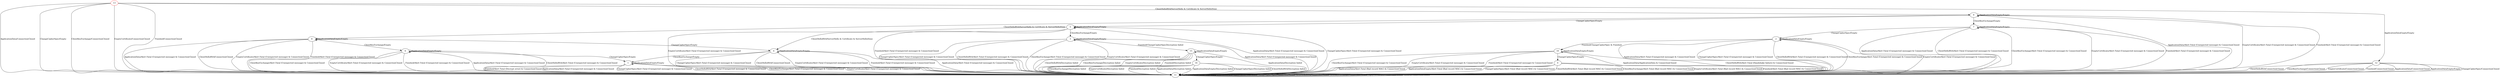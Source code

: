 digraph {
13 [color="red"]
0
1
2
3
4
5
6
7
8
9
10
11
12
14
15
13 -> 11 [label="ApplicationData/ConnectionClosed"]
13 -> 12 [label="ApplicationDataEmpty/Empty"]
13 -> 11 [label="ChangeCipherSpec/Empty"]
13 -> 9 [label="ClientHelloRSA/ServerHello & Certificate & ServerHelloDone"]
13 -> 11 [label="ClientKeyExchange/ConnectionClosed"]
13 -> 11 [label="EmptyCertificate/ConnectionClosed"]
13 -> 11 [label="Finished/ConnectionClosed"]
0 -> 11 [label="ApplicationData/Alert Fatal (Bad record MAC) & ConnectionClosed"]
0 -> 11 [label="ApplicationDataEmpty/Alert Fatal (Bad record MAC) & ConnectionClosed"]
0 -> 11 [label="ChangeCipherSpec/Alert Fatal (Bad record MAC) & ConnectionClosed"]
0 -> 11 [label="ClientHelloRSA/Alert Fatal (Bad record MAC) & ConnectionClosed"]
0 -> 11 [label="ClientKeyExchange/Alert Fatal (Bad record MAC) & ConnectionClosed"]
0 -> 11 [label="EmptyCertificate/Alert Fatal (Bad record MAC) & ConnectionClosed"]
0 -> 11 [label="Finished/Alert Fatal (Bad record MAC) & ConnectionClosed"]
1 -> 11 [label="ApplicationData/Alert Fatal (Unexpected message) & ConnectionClosed"]
1 -> 1 [label="ApplicationDataEmpty/Empty"]
1 -> 11 [label="ChangeCipherSpec/Alert Fatal (Unexpected message) & ConnectionClosed"]
1 -> 11 [label="ClientHelloRSA/Alert Fatal (Unexpected message) & ConnectionClosed"]
1 -> 11 [label="ClientKeyExchange/Alert Fatal (Unexpected message) & ConnectionClosed"]
1 -> 11 [label="EmptyCertificate/Alert Fatal (Unexpected message) & ConnectionClosed"]
1 -> 11 [label="Finished/Alert Fatal (Decrypt error) & ConnectionClosed"]
2 -> 11 [label="ApplicationData/Alert Fatal (Unexpected message) & ConnectionClosed"]
2 -> 2 [label="ApplicationDataEmpty/Empty"]
2 -> 11 [label="ChangeCipherSpec/Alert Fatal (Unexpected message) & ConnectionClosed"]
2 -> 11 [label="ClientHelloRSA/Alert Fatal (Unexpected message) & ConnectionClosed"]
2 -> 11 [label="ClientKeyExchange/Alert Fatal (Unexpected message) & ConnectionClosed"]
2 -> 11 [label="EmptyCertificate/Alert Fatal (Unexpected message) & ConnectionClosed"]
2 -> 10 [label="Finished/ChangeCipherSpec & Finished"]
3 -> 11 [label="ApplicationData/Alert Fatal (Unexpected message) & ConnectionClosed"]
3 -> 3 [label="ApplicationDataEmpty/Empty"]
3 -> 11 [label="ChangeCipherSpec/Alert Fatal (Unexpected message) & ConnectionClosed"]
3 -> 11 [label="ClientHelloRSA/Alert Fatal (Unexpected message) & ConnectionClosed"]
3 -> 11 [label="ClientKeyExchange/Alert Fatal (Unexpected message) & ConnectionClosed"]
3 -> 11 [label="EmptyCertificate/Alert Fatal (Unexpected message) & ConnectionClosed"]
3 -> 15 [label="Finished/ChangeCipherSpecDecryption failed"]
4 -> 11 [label="ApplicationData/Alert Fatal (Unexpected message) & ConnectionClosed"]
4 -> 4 [label="ApplicationDataEmpty/Empty"]
4 -> 11 [label="ChangeCipherSpec/Alert Fatal (Unexpected message) & ConnectionClosed"]
4 -> 11 [label="ClientHelloRSA/ConnectionClosed"]
4 -> 1 [label="ClientKeyExchange/Empty"]
4 -> 11 [label="EmptyCertificate/Alert Fatal (Unexpected message) & ConnectionClosed"]
4 -> 11 [label="Finished/Alert Fatal (Unexpected message) & ConnectionClosed"]
5 -> 11 [label="ApplicationData/Alert Fatal (Unexpected message) & ConnectionClosed"]
5 -> 5 [label="ApplicationDataEmpty/Empty"]
5 -> 11 [label="ChangeCipherSpec/Alert Fatal (Unexpected message) & ConnectionClosed"]
5 -> 4 [label="ClientHelloRSA/ServerHello & Certificate & ServerHelloDone"]
5 -> 3 [label="ClientKeyExchange/Empty"]
5 -> 11 [label="EmptyCertificate/Alert Fatal (Unexpected message) & ConnectionClosed"]
5 -> 11 [label="Finished/Alert Fatal (Unexpected message) & ConnectionClosed"]
6 -> 11 [label="ApplicationData/Alert Fatal (Unexpected message) & ConnectionClosed"]
6 -> 6 [label="ApplicationDataEmpty/Empty"]
6 -> 1 [label="ChangeCipherSpec/Empty"]
6 -> 11 [label="ClientHelloRSA/Alert Fatal (Unexpected message) & ConnectionClosed"]
6 -> 11 [label="ClientKeyExchange/Alert Fatal (Unexpected message) & ConnectionClosed"]
6 -> 11 [label="EmptyCertificate/Alert Fatal (Unexpected message) & ConnectionClosed"]
6 -> 11 [label="Finished/Alert Fatal (Unexpected message) & ConnectionClosed"]
7 -> 11 [label="ApplicationData/Alert Fatal (Unexpected message) & ConnectionClosed"]
7 -> 7 [label="ApplicationDataEmpty/Empty"]
7 -> 2 [label="ChangeCipherSpec/Empty"]
7 -> 11 [label="ClientHelloRSA/Alert Fatal (Unexpected message) & ConnectionClosed"]
7 -> 11 [label="ClientKeyExchange/Alert Fatal (Unexpected message) & ConnectionClosed"]
7 -> 11 [label="EmptyCertificate/Alert Fatal (Unexpected message) & ConnectionClosed"]
7 -> 11 [label="Finished/Alert Fatal (Unexpected message) & ConnectionClosed"]
8 -> 11 [label="ApplicationData/Alert Fatal (Unexpected message) & ConnectionClosed"]
8 -> 8 [label="ApplicationDataEmpty/Empty"]
8 -> 4 [label="ChangeCipherSpec/Empty"]
8 -> 11 [label="ClientHelloRSA/ConnectionClosed"]
8 -> 6 [label="ClientKeyExchange/Empty"]
8 -> 11 [label="EmptyCertificate/Alert Fatal (Unexpected message) & ConnectionClosed"]
8 -> 11 [label="Finished/Alert Fatal (Unexpected message) & ConnectionClosed"]
9 -> 11 [label="ApplicationData/Alert Fatal (Unexpected message) & ConnectionClosed"]
9 -> 9 [label="ApplicationDataEmpty/Empty"]
9 -> 5 [label="ChangeCipherSpec/Empty"]
9 -> 8 [label="ClientHelloRSA/ServerHello & Certificate & ServerHelloDone"]
9 -> 7 [label="ClientKeyExchange/Empty"]
9 -> 11 [label="EmptyCertificate/Alert Fatal (Unexpected message) & ConnectionClosed"]
9 -> 11 [label="Finished/Alert Fatal (Unexpected message) & ConnectionClosed"]
10 -> 11 [label="ApplicationData/ApplicationData & ConnectionClosed"]
10 -> 10 [label="ApplicationDataEmpty/Empty"]
10 -> 0 [label="ChangeCipherSpec/Empty"]
10 -> 11 [label="ClientHelloRSA/Alert Fatal (Handshake failure) & ConnectionClosed"]
10 -> 11 [label="ClientKeyExchange/Alert Fatal (Unexpected message) & ConnectionClosed"]
10 -> 11 [label="EmptyCertificate/Alert Fatal (Unexpected message) & ConnectionClosed"]
10 -> 11 [label="Finished/Alert Fatal (Unexpected message) & ConnectionClosed"]
11 -> 11 [label="ApplicationData/ConnectionClosed"]
11 -> 11 [label="ApplicationDataEmpty/ConnectionClosed"]
11 -> 11 [label="ChangeCipherSpec/ConnectionClosed"]
11 -> 11 [label="ClientHelloRSA/ConnectionClosed"]
11 -> 11 [label="ClientKeyExchange/ConnectionClosed"]
11 -> 11 [label="EmptyCertificate/ConnectionClosed"]
11 -> 11 [label="Finished/ConnectionClosed"]
12 -> 11 [label="ApplicationData/ConnectionClosed"]
12 -> 11 [label="ApplicationDataEmpty/Empty"]
12 -> 11 [label="ChangeCipherSpec/ConnectionClosed"]
12 -> 11 [label="ClientHelloRSA/ConnectionClosed"]
12 -> 11 [label="ClientKeyExchange/ConnectionClosed"]
12 -> 11 [label="EmptyCertificate/ConnectionClosed"]
12 -> 11 [label="Finished/ConnectionClosed"]
14 -> 11 [label="ApplicationData/Decryption failed"]
14 -> 11 [label="ApplicationDataEmpty/Decryption failed"]
14 -> 11 [label="ChangeCipherSpec/Decryption failed"]
14 -> 11 [label="ClientHelloRSA/Decryption failed"]
14 -> 11 [label="ClientKeyExchange/Decryption failed"]
14 -> 11 [label="EmptyCertificate/Decryption failed"]
14 -> 11 [label="Finished/Decryption failed"]
15 -> 11 [label="ApplicationData/Decryption failed"]
15 -> 15 [label="ApplicationDataEmpty/Empty"]
15 -> 14 [label="ChangeCipherSpec/Empty"]
15 -> 11 [label="ClientHelloRSA/Decryption failed"]
15 -> 11 [label="ClientKeyExchange/Decryption failed"]
15 -> 11 [label="EmptyCertificate/Decryption failed"]
15 -> 11 [label="Finished/Decryption failed"]
}
